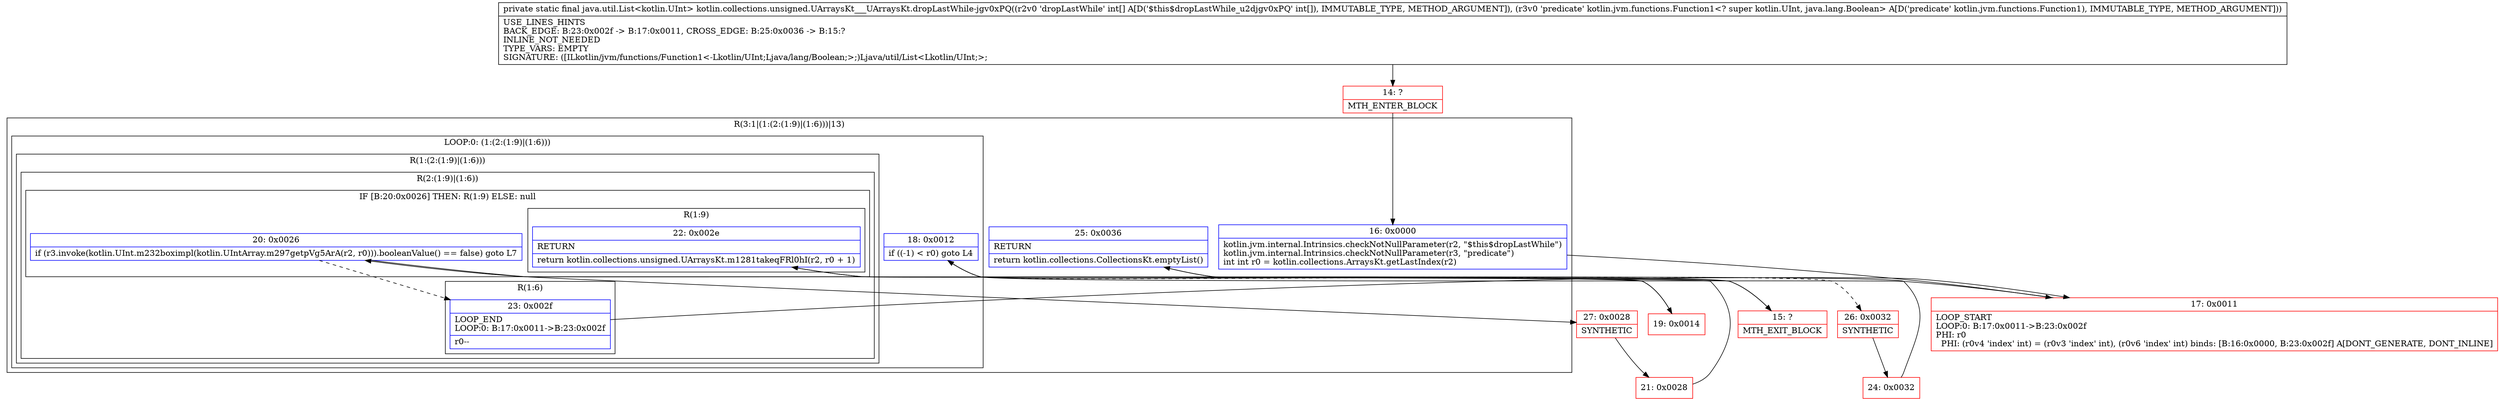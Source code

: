 digraph "CFG forkotlin.collections.unsigned.UArraysKt___UArraysKt.dropLastWhile\-jgv0xPQ([ILkotlin\/jvm\/functions\/Function1;)Ljava\/util\/List;" {
subgraph cluster_Region_538981777 {
label = "R(3:1|(1:(2:(1:9)|(1:6)))|13)";
node [shape=record,color=blue];
Node_16 [shape=record,label="{16\:\ 0x0000|kotlin.jvm.internal.Intrinsics.checkNotNullParameter(r2, \"$this$dropLastWhile\")\lkotlin.jvm.internal.Intrinsics.checkNotNullParameter(r3, \"predicate\")\lint int r0 = kotlin.collections.ArraysKt.getLastIndex(r2)\l}"];
subgraph cluster_LoopRegion_1360038347 {
label = "LOOP:0: (1:(2:(1:9)|(1:6)))";
node [shape=record,color=blue];
Node_18 [shape=record,label="{18\:\ 0x0012|if ((\-1) \< r0) goto L4\l}"];
subgraph cluster_Region_259927427 {
label = "R(1:(2:(1:9)|(1:6)))";
node [shape=record,color=blue];
subgraph cluster_Region_554373086 {
label = "R(2:(1:9)|(1:6))";
node [shape=record,color=blue];
subgraph cluster_IfRegion_1072491096 {
label = "IF [B:20:0x0026] THEN: R(1:9) ELSE: null";
node [shape=record,color=blue];
Node_20 [shape=record,label="{20\:\ 0x0026|if (r3.invoke(kotlin.UInt.m232boximpl(kotlin.UIntArray.m297getpVg5ArA(r2, r0))).booleanValue() == false) goto L7\l}"];
subgraph cluster_Region_516021385 {
label = "R(1:9)";
node [shape=record,color=blue];
Node_22 [shape=record,label="{22\:\ 0x002e|RETURN\l|return kotlin.collections.unsigned.UArraysKt.m1281takeqFRl0hI(r2, r0 + 1)\l}"];
}
}
subgraph cluster_Region_1773028227 {
label = "R(1:6)";
node [shape=record,color=blue];
Node_23 [shape=record,label="{23\:\ 0x002f|LOOP_END\lLOOP:0: B:17:0x0011\-\>B:23:0x002f\l|r0\-\-\l}"];
}
}
}
}
Node_25 [shape=record,label="{25\:\ 0x0036|RETURN\l|return kotlin.collections.CollectionsKt.emptyList()\l}"];
}
Node_14 [shape=record,color=red,label="{14\:\ ?|MTH_ENTER_BLOCK\l}"];
Node_17 [shape=record,color=red,label="{17\:\ 0x0011|LOOP_START\lLOOP:0: B:17:0x0011\-\>B:23:0x002f\lPHI: r0 \l  PHI: (r0v4 'index' int) = (r0v3 'index' int), (r0v6 'index' int) binds: [B:16:0x0000, B:23:0x002f] A[DONT_GENERATE, DONT_INLINE]\l}"];
Node_19 [shape=record,color=red,label="{19\:\ 0x0014}"];
Node_27 [shape=record,color=red,label="{27\:\ 0x0028|SYNTHETIC\l}"];
Node_21 [shape=record,color=red,label="{21\:\ 0x0028}"];
Node_15 [shape=record,color=red,label="{15\:\ ?|MTH_EXIT_BLOCK\l}"];
Node_26 [shape=record,color=red,label="{26\:\ 0x0032|SYNTHETIC\l}"];
Node_24 [shape=record,color=red,label="{24\:\ 0x0032}"];
MethodNode[shape=record,label="{private static final java.util.List\<kotlin.UInt\> kotlin.collections.unsigned.UArraysKt___UArraysKt.dropLastWhile\-jgv0xPQ((r2v0 'dropLastWhile' int[] A[D('$this$dropLastWhile_u2djgv0xPQ' int[]), IMMUTABLE_TYPE, METHOD_ARGUMENT]), (r3v0 'predicate' kotlin.jvm.functions.Function1\<? super kotlin.UInt, java.lang.Boolean\> A[D('predicate' kotlin.jvm.functions.Function1), IMMUTABLE_TYPE, METHOD_ARGUMENT]))  | USE_LINES_HINTS\lBACK_EDGE: B:23:0x002f \-\> B:17:0x0011, CROSS_EDGE: B:25:0x0036 \-\> B:15:?\lINLINE_NOT_NEEDED\lTYPE_VARS: EMPTY\lSIGNATURE: ([ILkotlin\/jvm\/functions\/Function1\<\-Lkotlin\/UInt;Ljava\/lang\/Boolean;\>;)Ljava\/util\/List\<Lkotlin\/UInt;\>;\l}"];
MethodNode -> Node_14;Node_16 -> Node_17;
Node_18 -> Node_19;
Node_18 -> Node_26[style=dashed];
Node_20 -> Node_23[style=dashed];
Node_20 -> Node_27;
Node_22 -> Node_15;
Node_23 -> Node_17;
Node_25 -> Node_15;
Node_14 -> Node_16;
Node_17 -> Node_18;
Node_19 -> Node_20;
Node_27 -> Node_21;
Node_21 -> Node_22;
Node_26 -> Node_24;
Node_24 -> Node_25;
}

